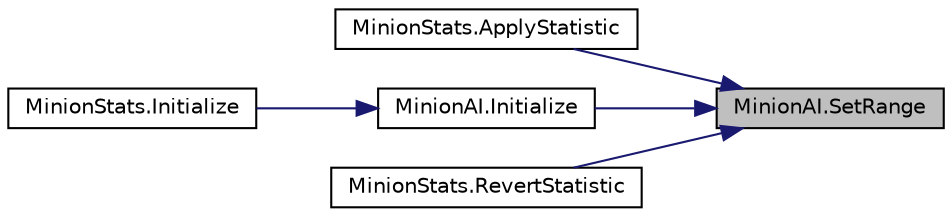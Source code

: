 digraph "MinionAI.SetRange"
{
 // INTERACTIVE_SVG=YES
 // LATEX_PDF_SIZE
  edge [fontname="Helvetica",fontsize="10",labelfontname="Helvetica",labelfontsize="10"];
  node [fontname="Helvetica",fontsize="10",shape=record];
  rankdir="RL";
  Node1 [label="MinionAI.SetRange",height=0.2,width=0.4,color="black", fillcolor="grey75", style="filled", fontcolor="black",tooltip=" "];
  Node1 -> Node2 [dir="back",color="midnightblue",fontsize="10",style="solid",fontname="Helvetica"];
  Node2 [label="MinionStats.ApplyStatistic",height=0.2,width=0.4,color="black", fillcolor="white", style="filled",URL="$class_minion_stats.html#a8a7574c262faabc0da0c3be815c1d379",tooltip=" "];
  Node1 -> Node3 [dir="back",color="midnightblue",fontsize="10",style="solid",fontname="Helvetica"];
  Node3 [label="MinionAI.Initialize",height=0.2,width=0.4,color="black", fillcolor="white", style="filled",URL="$class_minion_a_i.html#a174b746b62e9b80b1e59edbbd8a309ff",tooltip=" "];
  Node3 -> Node4 [dir="back",color="midnightblue",fontsize="10",style="solid",fontname="Helvetica"];
  Node4 [label="MinionStats.Initialize",height=0.2,width=0.4,color="black", fillcolor="white", style="filled",URL="$class_minion_stats.html#aa5a0ca66d4dd72c3e70c7ae9ee8e6cb8",tooltip=" "];
  Node1 -> Node5 [dir="back",color="midnightblue",fontsize="10",style="solid",fontname="Helvetica"];
  Node5 [label="MinionStats.RevertStatistic",height=0.2,width=0.4,color="black", fillcolor="white", style="filled",URL="$class_minion_stats.html#a324ef0476601c818d6d8a80b34309a3a",tooltip=" "];
}
